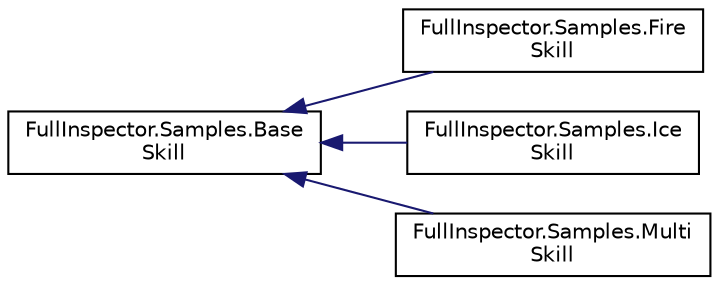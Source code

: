 digraph "Graphical Class Hierarchy"
{
  edge [fontname="Helvetica",fontsize="10",labelfontname="Helvetica",labelfontsize="10"];
  node [fontname="Helvetica",fontsize="10",shape=record];
  rankdir="LR";
  Node1 [label="FullInspector.Samples.Base\lSkill",height=0.2,width=0.4,color="black", fillcolor="white", style="filled",URL="$class_full_inspector_1_1_samples_1_1_base_skill.html"];
  Node1 -> Node2 [dir="back",color="midnightblue",fontsize="10",style="solid",fontname="Helvetica"];
  Node2 [label="FullInspector.Samples.Fire\lSkill",height=0.2,width=0.4,color="black", fillcolor="white", style="filled",URL="$class_full_inspector_1_1_samples_1_1_fire_skill.html"];
  Node1 -> Node3 [dir="back",color="midnightblue",fontsize="10",style="solid",fontname="Helvetica"];
  Node3 [label="FullInspector.Samples.Ice\lSkill",height=0.2,width=0.4,color="black", fillcolor="white", style="filled",URL="$class_full_inspector_1_1_samples_1_1_ice_skill.html"];
  Node1 -> Node4 [dir="back",color="midnightblue",fontsize="10",style="solid",fontname="Helvetica"];
  Node4 [label="FullInspector.Samples.Multi\lSkill",height=0.2,width=0.4,color="black", fillcolor="white", style="filled",URL="$class_full_inspector_1_1_samples_1_1_multi_skill.html"];
}
